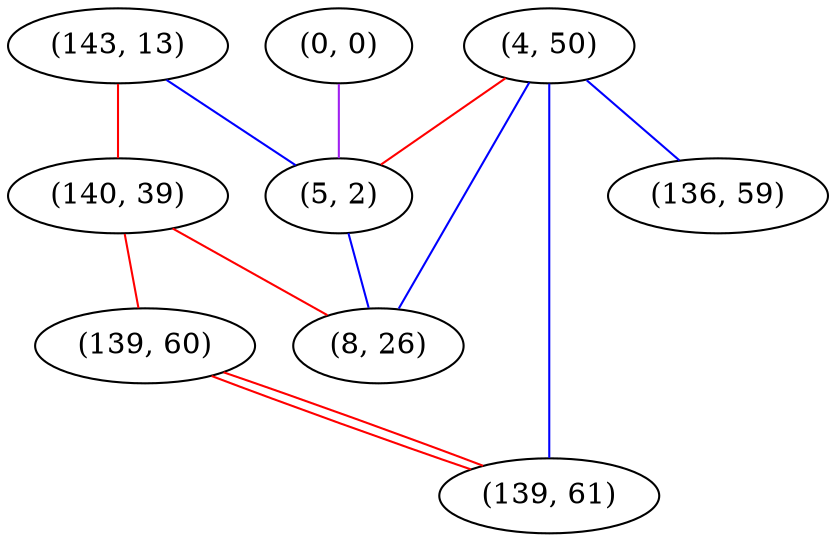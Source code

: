 graph "" {
"(143, 13)";
"(4, 50)";
"(140, 39)";
"(139, 60)";
"(139, 61)";
"(0, 0)";
"(136, 59)";
"(5, 2)";
"(8, 26)";
"(143, 13)" -- "(140, 39)"  [color=red, key=0, weight=1];
"(143, 13)" -- "(5, 2)"  [color=blue, key=0, weight=3];
"(4, 50)" -- "(136, 59)"  [color=blue, key=0, weight=3];
"(4, 50)" -- "(5, 2)"  [color=red, key=0, weight=1];
"(4, 50)" -- "(8, 26)"  [color=blue, key=0, weight=3];
"(4, 50)" -- "(139, 61)"  [color=blue, key=0, weight=3];
"(140, 39)" -- "(139, 60)"  [color=red, key=0, weight=1];
"(140, 39)" -- "(8, 26)"  [color=red, key=0, weight=1];
"(139, 60)" -- "(139, 61)"  [color=red, key=0, weight=1];
"(139, 60)" -- "(139, 61)"  [color=red, key=1, weight=1];
"(0, 0)" -- "(5, 2)"  [color=purple, key=0, weight=4];
"(5, 2)" -- "(8, 26)"  [color=blue, key=0, weight=3];
}
